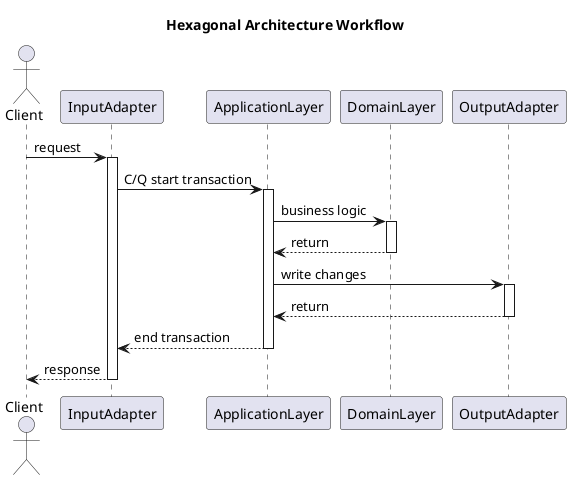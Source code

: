 @startuml Hexagonal Architecture Workflow

title Hexagonal Architecture Workflow

actor Client
participant InputAdapter
participant ApplicationLayer
participant DomainLayer
participant OutputAdapter

Client -> InputAdapter : request
activate InputAdapter

InputAdapter -> ApplicationLayer : C/Q start transaction
activate ApplicationLayer

ApplicationLayer -> DomainLayer : business logic
activate DomainLayer
DomainLayer --> ApplicationLayer : return
deactivate DomainLayer

ApplicationLayer -> OutputAdapter : write changes
activate OutputAdapter
OutputAdapter --> ApplicationLayer : return
deactivate OutputAdapter

ApplicationLayer --> InputAdapter : end transaction
deactivate ApplicationLayer

InputAdapter --> Client : response
deactivate InputAdapter

@enduml